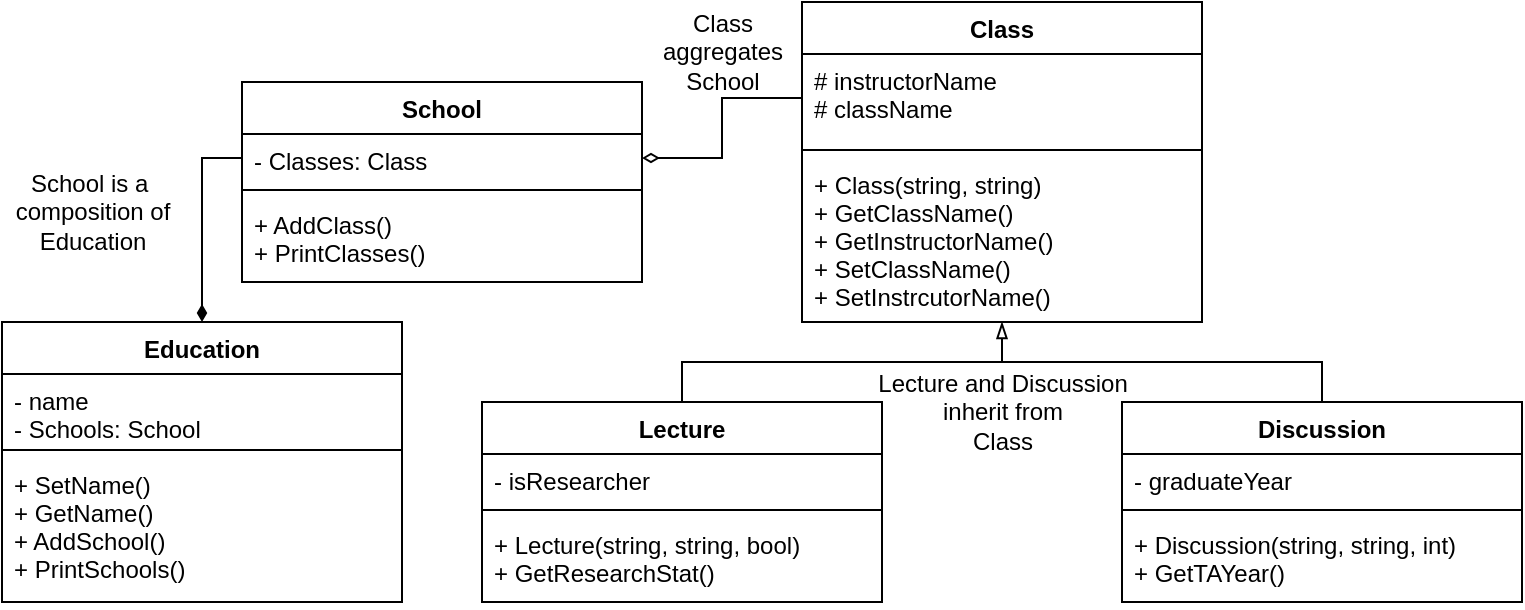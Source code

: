 <mxfile version="17.4.5" type="github">
  <diagram id="2z6Tl4LO82fvzxTukAhd" name="Page-1">
    <mxGraphModel dx="670" dy="353" grid="1" gridSize="10" guides="1" tooltips="1" connect="1" arrows="1" fold="1" page="1" pageScale="1" pageWidth="850" pageHeight="1100" math="0" shadow="0">
      <root>
        <mxCell id="0" />
        <mxCell id="1" parent="0" />
        <mxCell id="N7WctRyckWB9UcvUtVoH-1" value="Class" style="swimlane;fontStyle=1;align=center;verticalAlign=top;childLayout=stackLayout;horizontal=1;startSize=26;horizontalStack=0;resizeParent=1;resizeParentMax=0;resizeLast=0;collapsible=1;marginBottom=0;" parent="1" vertex="1">
          <mxGeometry x="480" y="80" width="200" height="160" as="geometry" />
        </mxCell>
        <mxCell id="N7WctRyckWB9UcvUtVoH-2" value="# instructorName&#xa;# className" style="text;strokeColor=none;fillColor=none;align=left;verticalAlign=top;spacingLeft=4;spacingRight=4;overflow=hidden;rotatable=0;points=[[0,0.5],[1,0.5]];portConstraint=eastwest;" parent="N7WctRyckWB9UcvUtVoH-1" vertex="1">
          <mxGeometry y="26" width="200" height="44" as="geometry" />
        </mxCell>
        <mxCell id="N7WctRyckWB9UcvUtVoH-3" value="" style="line;strokeWidth=1;fillColor=none;align=left;verticalAlign=middle;spacingTop=-1;spacingLeft=3;spacingRight=3;rotatable=0;labelPosition=right;points=[];portConstraint=eastwest;" parent="N7WctRyckWB9UcvUtVoH-1" vertex="1">
          <mxGeometry y="70" width="200" height="8" as="geometry" />
        </mxCell>
        <mxCell id="N7WctRyckWB9UcvUtVoH-4" value="+ Class(string, string)&#xa;+ GetClassName()&#xa;+ GetInstructorName()&#xa;+ SetClassName()&#xa;+ SetInstrcutorName()" style="text;strokeColor=none;fillColor=none;align=left;verticalAlign=top;spacingLeft=4;spacingRight=4;overflow=hidden;rotatable=0;points=[[0,0.5],[1,0.5]];portConstraint=eastwest;" parent="N7WctRyckWB9UcvUtVoH-1" vertex="1">
          <mxGeometry y="78" width="200" height="82" as="geometry" />
        </mxCell>
        <mxCell id="N7WctRyckWB9UcvUtVoH-18" style="edgeStyle=orthogonalEdgeStyle;rounded=0;orthogonalLoop=1;jettySize=auto;html=1;exitX=0.5;exitY=0;exitDx=0;exitDy=0;endArrow=none;endFill=0;" parent="1" source="N7WctRyckWB9UcvUtVoH-9" edge="1">
          <mxGeometry relative="1" as="geometry">
            <mxPoint x="580" y="260" as="targetPoint" />
            <Array as="points">
              <mxPoint x="420" y="260" />
              <mxPoint x="580" y="260" />
            </Array>
          </mxGeometry>
        </mxCell>
        <mxCell id="N7WctRyckWB9UcvUtVoH-9" value="Lecture" style="swimlane;fontStyle=1;align=center;verticalAlign=top;childLayout=stackLayout;horizontal=1;startSize=26;horizontalStack=0;resizeParent=1;resizeParentMax=0;resizeLast=0;collapsible=1;marginBottom=0;" parent="1" vertex="1">
          <mxGeometry x="320" y="280" width="200" height="100" as="geometry" />
        </mxCell>
        <mxCell id="N7WctRyckWB9UcvUtVoH-10" value="- isResearcher" style="text;strokeColor=none;fillColor=none;align=left;verticalAlign=top;spacingLeft=4;spacingRight=4;overflow=hidden;rotatable=0;points=[[0,0.5],[1,0.5]];portConstraint=eastwest;" parent="N7WctRyckWB9UcvUtVoH-9" vertex="1">
          <mxGeometry y="26" width="200" height="24" as="geometry" />
        </mxCell>
        <mxCell id="N7WctRyckWB9UcvUtVoH-11" value="" style="line;strokeWidth=1;fillColor=none;align=left;verticalAlign=middle;spacingTop=-1;spacingLeft=3;spacingRight=3;rotatable=0;labelPosition=right;points=[];portConstraint=eastwest;" parent="N7WctRyckWB9UcvUtVoH-9" vertex="1">
          <mxGeometry y="50" width="200" height="8" as="geometry" />
        </mxCell>
        <mxCell id="N7WctRyckWB9UcvUtVoH-12" value="+ Lecture(string, string, bool)&#xa;+ GetResearchStat()" style="text;strokeColor=none;fillColor=none;align=left;verticalAlign=top;spacingLeft=4;spacingRight=4;overflow=hidden;rotatable=0;points=[[0,0.5],[1,0.5]];portConstraint=eastwest;" parent="N7WctRyckWB9UcvUtVoH-9" vertex="1">
          <mxGeometry y="58" width="200" height="42" as="geometry" />
        </mxCell>
        <mxCell id="N7WctRyckWB9UcvUtVoH-17" style="edgeStyle=orthogonalEdgeStyle;rounded=0;orthogonalLoop=1;jettySize=auto;html=1;exitX=0.5;exitY=0;exitDx=0;exitDy=0;entryX=0.5;entryY=1;entryDx=0;entryDy=0;endArrow=blockThin;endFill=0;" parent="1" source="N7WctRyckWB9UcvUtVoH-13" target="N7WctRyckWB9UcvUtVoH-1" edge="1">
          <mxGeometry relative="1" as="geometry" />
        </mxCell>
        <mxCell id="N7WctRyckWB9UcvUtVoH-13" value="Discussion" style="swimlane;fontStyle=1;align=center;verticalAlign=top;childLayout=stackLayout;horizontal=1;startSize=26;horizontalStack=0;resizeParent=1;resizeParentMax=0;resizeLast=0;collapsible=1;marginBottom=0;" parent="1" vertex="1">
          <mxGeometry x="640" y="280" width="200" height="100" as="geometry" />
        </mxCell>
        <mxCell id="N7WctRyckWB9UcvUtVoH-14" value="- graduateYear" style="text;strokeColor=none;fillColor=none;align=left;verticalAlign=top;spacingLeft=4;spacingRight=4;overflow=hidden;rotatable=0;points=[[0,0.5],[1,0.5]];portConstraint=eastwest;" parent="N7WctRyckWB9UcvUtVoH-13" vertex="1">
          <mxGeometry y="26" width="200" height="24" as="geometry" />
        </mxCell>
        <mxCell id="N7WctRyckWB9UcvUtVoH-15" value="" style="line;strokeWidth=1;fillColor=none;align=left;verticalAlign=middle;spacingTop=-1;spacingLeft=3;spacingRight=3;rotatable=0;labelPosition=right;points=[];portConstraint=eastwest;" parent="N7WctRyckWB9UcvUtVoH-13" vertex="1">
          <mxGeometry y="50" width="200" height="8" as="geometry" />
        </mxCell>
        <mxCell id="N7WctRyckWB9UcvUtVoH-16" value="+ Discussion(string, string, int)&#xa;+ GetTAYear()" style="text;strokeColor=none;fillColor=none;align=left;verticalAlign=top;spacingLeft=4;spacingRight=4;overflow=hidden;rotatable=0;points=[[0,0.5],[1,0.5]];portConstraint=eastwest;" parent="N7WctRyckWB9UcvUtVoH-13" vertex="1">
          <mxGeometry y="58" width="200" height="42" as="geometry" />
        </mxCell>
        <mxCell id="N7WctRyckWB9UcvUtVoH-19" value="School" style="swimlane;fontStyle=1;align=center;verticalAlign=top;childLayout=stackLayout;horizontal=1;startSize=26;horizontalStack=0;resizeParent=1;resizeParentMax=0;resizeLast=0;collapsible=1;marginBottom=0;" parent="1" vertex="1">
          <mxGeometry x="200" y="120" width="200" height="100" as="geometry" />
        </mxCell>
        <mxCell id="N7WctRyckWB9UcvUtVoH-20" value="- Classes: Class" style="text;strokeColor=none;fillColor=none;align=left;verticalAlign=top;spacingLeft=4;spacingRight=4;overflow=hidden;rotatable=0;points=[[0,0.5],[1,0.5]];portConstraint=eastwest;" parent="N7WctRyckWB9UcvUtVoH-19" vertex="1">
          <mxGeometry y="26" width="200" height="24" as="geometry" />
        </mxCell>
        <mxCell id="N7WctRyckWB9UcvUtVoH-21" value="" style="line;strokeWidth=1;fillColor=none;align=left;verticalAlign=middle;spacingTop=-1;spacingLeft=3;spacingRight=3;rotatable=0;labelPosition=right;points=[];portConstraint=eastwest;" parent="N7WctRyckWB9UcvUtVoH-19" vertex="1">
          <mxGeometry y="50" width="200" height="8" as="geometry" />
        </mxCell>
        <mxCell id="N7WctRyckWB9UcvUtVoH-22" value="+ AddClass()&#xa;+ PrintClasses()" style="text;strokeColor=none;fillColor=none;align=left;verticalAlign=top;spacingLeft=4;spacingRight=4;overflow=hidden;rotatable=0;points=[[0,0.5],[1,0.5]];portConstraint=eastwest;" parent="N7WctRyckWB9UcvUtVoH-19" vertex="1">
          <mxGeometry y="58" width="200" height="42" as="geometry" />
        </mxCell>
        <mxCell id="N7WctRyckWB9UcvUtVoH-27" style="edgeStyle=orthogonalEdgeStyle;rounded=0;orthogonalLoop=1;jettySize=auto;html=1;exitX=1;exitY=0.5;exitDx=0;exitDy=0;entryX=0;entryY=0.5;entryDx=0;entryDy=0;endArrow=none;endFill=0;startArrow=diamondThin;startFill=0;" parent="1" source="N7WctRyckWB9UcvUtVoH-20" target="N7WctRyckWB9UcvUtVoH-2" edge="1">
          <mxGeometry relative="1" as="geometry" />
        </mxCell>
        <mxCell id="N7WctRyckWB9UcvUtVoH-28" value="Class&lt;br&gt;aggregates &lt;br&gt;School" style="text;html=1;align=center;verticalAlign=middle;resizable=0;points=[];autosize=1;strokeColor=none;fillColor=none;" parent="1" vertex="1">
          <mxGeometry x="400" y="80" width="80" height="50" as="geometry" />
        </mxCell>
        <mxCell id="N7WctRyckWB9UcvUtVoH-29" value="Lecture and Discussion&lt;br&gt;inherit from&lt;br&gt;Class" style="text;html=1;align=center;verticalAlign=middle;resizable=0;points=[];autosize=1;strokeColor=none;fillColor=none;" parent="1" vertex="1">
          <mxGeometry x="510" y="260" width="140" height="50" as="geometry" />
        </mxCell>
        <mxCell id="N7WctRyckWB9UcvUtVoH-34" value="Education" style="swimlane;fontStyle=1;align=center;verticalAlign=top;childLayout=stackLayout;horizontal=1;startSize=26;horizontalStack=0;resizeParent=1;resizeParentMax=0;resizeLast=0;collapsible=1;marginBottom=0;" parent="1" vertex="1">
          <mxGeometry x="80" y="240" width="200" height="140" as="geometry" />
        </mxCell>
        <mxCell id="N7WctRyckWB9UcvUtVoH-35" value="- name&#xa;- Schools: School" style="text;strokeColor=none;fillColor=none;align=left;verticalAlign=top;spacingLeft=4;spacingRight=4;overflow=hidden;rotatable=0;points=[[0,0.5],[1,0.5]];portConstraint=eastwest;" parent="N7WctRyckWB9UcvUtVoH-34" vertex="1">
          <mxGeometry y="26" width="200" height="34" as="geometry" />
        </mxCell>
        <mxCell id="N7WctRyckWB9UcvUtVoH-36" value="" style="line;strokeWidth=1;fillColor=none;align=left;verticalAlign=middle;spacingTop=-1;spacingLeft=3;spacingRight=3;rotatable=0;labelPosition=right;points=[];portConstraint=eastwest;" parent="N7WctRyckWB9UcvUtVoH-34" vertex="1">
          <mxGeometry y="60" width="200" height="8" as="geometry" />
        </mxCell>
        <mxCell id="N7WctRyckWB9UcvUtVoH-37" value="+ SetName()&#xa;+ GetName()&#xa;+ AddSchool()&#xa;+ PrintSchools()" style="text;strokeColor=none;fillColor=none;align=left;verticalAlign=top;spacingLeft=4;spacingRight=4;overflow=hidden;rotatable=0;points=[[0,0.5],[1,0.5]];portConstraint=eastwest;" parent="N7WctRyckWB9UcvUtVoH-34" vertex="1">
          <mxGeometry y="68" width="200" height="72" as="geometry" />
        </mxCell>
        <mxCell id="N7WctRyckWB9UcvUtVoH-39" style="edgeStyle=orthogonalEdgeStyle;rounded=0;orthogonalLoop=1;jettySize=auto;html=1;exitX=0;exitY=0.5;exitDx=0;exitDy=0;entryX=0.5;entryY=0;entryDx=0;entryDy=0;endArrow=diamondThin;endFill=1;" parent="1" source="N7WctRyckWB9UcvUtVoH-20" target="N7WctRyckWB9UcvUtVoH-34" edge="1">
          <mxGeometry relative="1" as="geometry" />
        </mxCell>
        <mxCell id="N7WctRyckWB9UcvUtVoH-40" value="School is a&amp;nbsp;&lt;br&gt;composition of&lt;br&gt;Education" style="text;html=1;align=center;verticalAlign=middle;resizable=0;points=[];autosize=1;strokeColor=none;fillColor=none;" parent="1" vertex="1">
          <mxGeometry x="80" y="160" width="90" height="50" as="geometry" />
        </mxCell>
      </root>
    </mxGraphModel>
  </diagram>
</mxfile>
